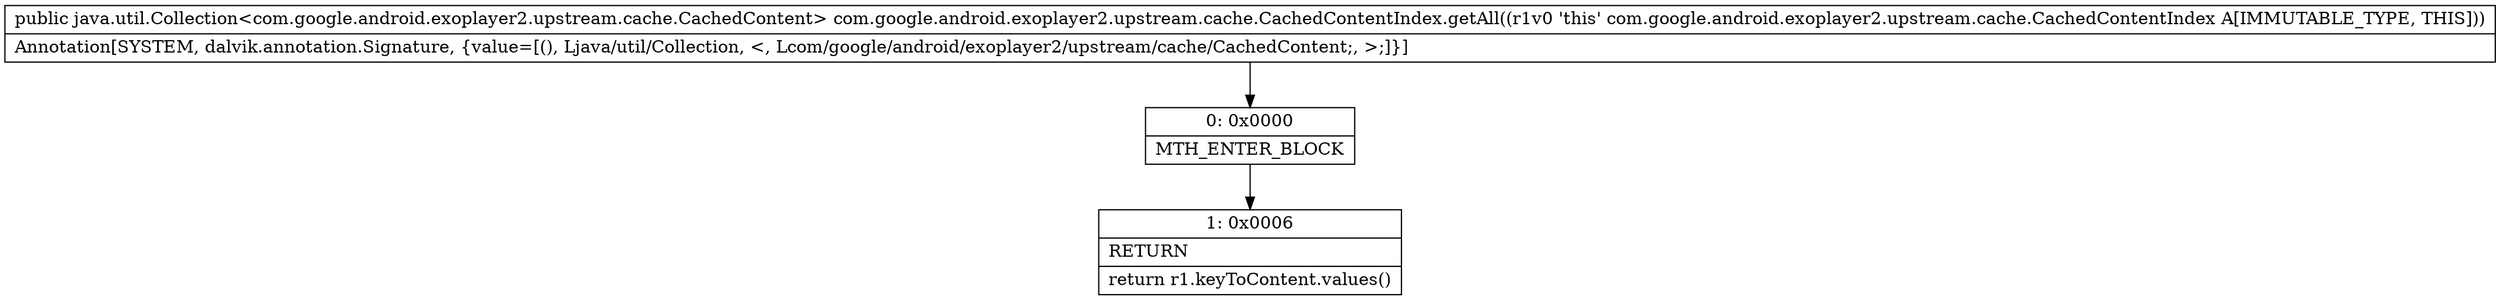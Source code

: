 digraph "CFG forcom.google.android.exoplayer2.upstream.cache.CachedContentIndex.getAll()Ljava\/util\/Collection;" {
Node_0 [shape=record,label="{0\:\ 0x0000|MTH_ENTER_BLOCK\l}"];
Node_1 [shape=record,label="{1\:\ 0x0006|RETURN\l|return r1.keyToContent.values()\l}"];
MethodNode[shape=record,label="{public java.util.Collection\<com.google.android.exoplayer2.upstream.cache.CachedContent\> com.google.android.exoplayer2.upstream.cache.CachedContentIndex.getAll((r1v0 'this' com.google.android.exoplayer2.upstream.cache.CachedContentIndex A[IMMUTABLE_TYPE, THIS]))  | Annotation[SYSTEM, dalvik.annotation.Signature, \{value=[(), Ljava\/util\/Collection, \<, Lcom\/google\/android\/exoplayer2\/upstream\/cache\/CachedContent;, \>;]\}]\l}"];
MethodNode -> Node_0;
Node_0 -> Node_1;
}

